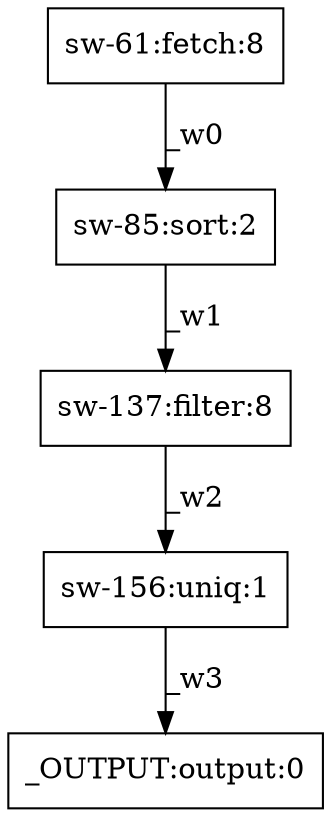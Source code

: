 digraph test1 { node [shape=box] "sw-137" [label="sw-137:filter:8"];"sw-85" [label="sw-85:sort:2"];"_OUTPUT" [label="_OUTPUT:output:0"];"sw-156" [label="sw-156:uniq:1"];"sw-61" [label="sw-61:fetch:8"];"sw-61" -> "sw-85" [label="_w0"];"sw-85" -> "sw-137" [label="_w1"];"sw-137" -> "sw-156" [label="_w2"];"sw-156" -> "_OUTPUT" [label="_w3"];}